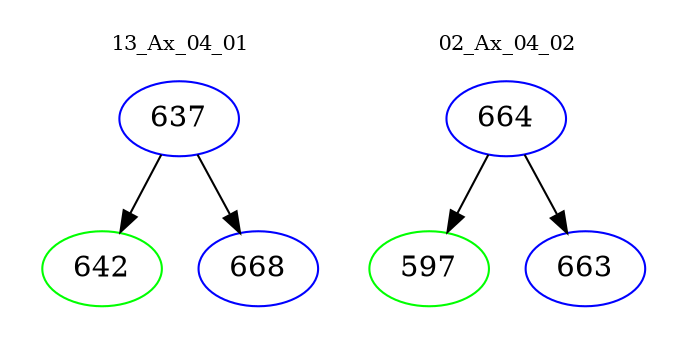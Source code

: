 digraph{
subgraph cluster_0 {
color = white
label = "13_Ax_04_01";
fontsize=10;
T0_637 [label="637", color="blue"]
T0_637 -> T0_642 [color="black"]
T0_642 [label="642", color="green"]
T0_637 -> T0_668 [color="black"]
T0_668 [label="668", color="blue"]
}
subgraph cluster_1 {
color = white
label = "02_Ax_04_02";
fontsize=10;
T1_664 [label="664", color="blue"]
T1_664 -> T1_597 [color="black"]
T1_597 [label="597", color="green"]
T1_664 -> T1_663 [color="black"]
T1_663 [label="663", color="blue"]
}
}
